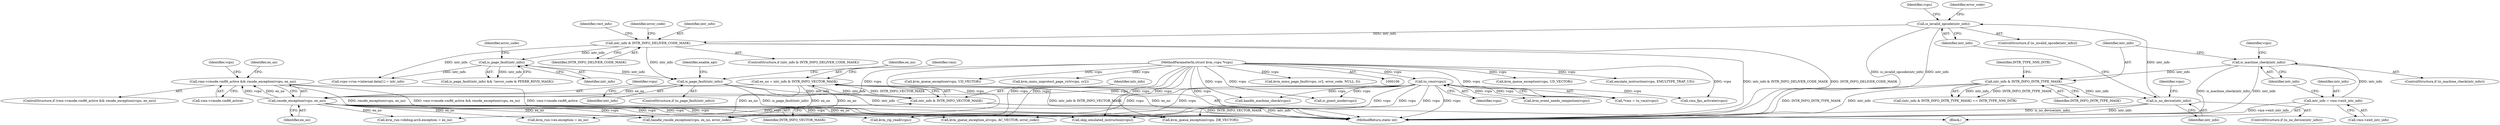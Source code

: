 digraph "0_linux_ef85b67385436ddc1998f45f1d6a210f935b3388@pointer" {
"1000304" [label="(Call,vmx->rmode.vm86_active && rmode_exception(vcpu, ex_no))"];
"1000310" [label="(Call,rmode_exception(vcpu, ex_no))"];
"1000112" [label="(Call,to_vmx(vcpu))"];
"1000107" [label="(MethodParameterIn,struct kvm_vcpu *vcpu)"];
"1000298" [label="(Call,ex_no = intr_info & INTR_INFO_VECTOR_MASK)"];
"1000300" [label="(Call,intr_info & INTR_INFO_VECTOR_MASK)"];
"1000273" [label="(Call,is_page_fault(intr_info))"];
"1000205" [label="(Call,is_page_fault(intr_info))"];
"1000191" [label="(Call,intr_info & INTR_INFO_DELIVER_CODE_MASK)"];
"1000161" [label="(Call,is_invalid_opcode(intr_info))"];
"1000153" [label="(Call,is_no_device(intr_info))"];
"1000146" [label="(Call,intr_info & INTR_INFO_INTR_TYPE_MASK)"];
"1000139" [label="(Call,is_machine_check(intr_info))"];
"1000133" [label="(Call,intr_info = vmx->exit_intr_info)"];
"1000457" [label="(MethodReturn,static int)"];
"1000168" [label="(Call,kvm_queue_exception(vcpu, UD_VECTOR))"];
"1000205" [label="(Call,is_page_fault(intr_info))"];
"1000154" [label="(Identifier,intr_info)"];
"1000142" [label="(Call,handle_machine_check(vcpu))"];
"1000201" [label="(Identifier,vect_info)"];
"1000135" [label="(Call,vmx->exit_intr_info)"];
"1000148" [label="(Identifier,INTR_INFO_INTR_TYPE_MASK)"];
"1000195" [label="(Identifier,error_code)"];
"1000138" [label="(ControlStructure,if (is_machine_check(intr_info)))"];
"1000190" [label="(ControlStructure,if (intr_info & INTR_INFO_DELIVER_CODE_MASK))"];
"1000274" [label="(Identifier,intr_info)"];
"1000315" [label="(Identifier,vcpu)"];
"1000440" [label="(Call,kvm_run->ex.exception = ex_no)"];
"1000112" [label="(Call,to_vmx(vcpu))"];
"1000110" [label="(Call,*vmx = to_vmx(vcpu))"];
"1000175" [label="(Call,emulate_instruction(vcpu, EMULTYPE_TRAP_UD))"];
"1000193" [label="(Identifier,INTR_INFO_DELIVER_CODE_MASK)"];
"1000182" [label="(Call,kvm_queue_exception(vcpu, UD_VECTOR))"];
"1000149" [label="(Identifier,INTR_TYPE_NMI_INTR)"];
"1000302" [label="(Identifier,INTR_INFO_VECTOR_MASK)"];
"1000301" [label="(Identifier,intr_info)"];
"1000298" [label="(Call,ex_no = intr_info & INTR_INFO_VECTOR_MASK)"];
"1000322" [label="(Call,kvm_queue_exception_e(vcpu, AC_VECTOR, error_code))"];
"1000364" [label="(Call,skip_emulated_instruction(vcpu))"];
"1000113" [label="(Identifier,vcpu)"];
"1000139" [label="(Call,is_machine_check(intr_info))"];
"1000307" [label="(Identifier,vmx)"];
"1000311" [label="(Identifier,vcpu)"];
"1000108" [label="(Block,)"];
"1000206" [label="(Identifier,intr_info)"];
"1000166" [label="(Identifier,vcpu)"];
"1000277" [label="(Identifier,enable_ept)"];
"1000152" [label="(ControlStructure,if (is_no_device(intr_info)))"];
"1000192" [label="(Identifier,intr_info)"];
"1000366" [label="(Call,kvm_queue_exception(vcpu, DB_VECTOR))"];
"1000140" [label="(Identifier,intr_info)"];
"1000209" [label="(Identifier,error_code)"];
"1000162" [label="(Identifier,intr_info)"];
"1000145" [label="(Call,(intr_info & INTR_INFO_INTR_TYPE_MASK) == INTR_TYPE_NMI_INTR)"];
"1000299" [label="(Identifier,ex_no)"];
"1000161" [label="(Call,is_invalid_opcode(intr_info))"];
"1000410" [label="(Call,kvm_rip_read(vcpu))"];
"1000288" [label="(Call,kvm_mmu_unprotect_page_virt(vcpu, cr2))"];
"1000305" [label="(Call,vmx->rmode.vm86_active)"];
"1000272" [label="(ControlStructure,if (is_page_fault(intr_info)))"];
"1000204" [label="(Call,is_page_fault(intr_info) && !(error_code & PFERR_RSVD_MASK))"];
"1000153" [label="(Call,is_no_device(intr_info))"];
"1000143" [label="(Identifier,vcpu)"];
"1000107" [label="(MethodParameterIn,struct kvm_vcpu *vcpu)"];
"1000248" [label="(Call,vcpu->run->internal.data[1] = intr_info)"];
"1000424" [label="(Call,kvm_run->debug.arch.exception = ex_no)"];
"1000160" [label="(ControlStructure,if (is_invalid_opcode(intr_info)))"];
"1000165" [label="(Call,is_guest_mode(vcpu))"];
"1000292" [label="(Call,kvm_mmu_page_fault(vcpu, cr2, error_code, NULL, 0))"];
"1000146" [label="(Call,intr_info & INTR_INFO_INTR_TYPE_MASK)"];
"1000319" [label="(Identifier,ex_no)"];
"1000310" [label="(Call,rmode_exception(vcpu, ex_no))"];
"1000156" [label="(Call,vmx_fpu_activate(vcpu))"];
"1000303" [label="(ControlStructure,if (vmx->rmode.vm86_active && rmode_exception(vcpu, ex_no)))"];
"1000304" [label="(Call,vmx->rmode.vm86_active && rmode_exception(vcpu, ex_no))"];
"1000286" [label="(Call,kvm_event_needs_reinjection(vcpu))"];
"1000273" [label="(Call,is_page_fault(intr_info))"];
"1000133" [label="(Call,intr_info = vmx->exit_intr_info)"];
"1000191" [label="(Call,intr_info & INTR_INFO_DELIVER_CODE_MASK)"];
"1000147" [label="(Identifier,intr_info)"];
"1000157" [label="(Identifier,vcpu)"];
"1000134" [label="(Identifier,intr_info)"];
"1000314" [label="(Call,handle_rmode_exception(vcpu, ex_no, error_code))"];
"1000188" [label="(Identifier,error_code)"];
"1000312" [label="(Identifier,ex_no)"];
"1000300" [label="(Call,intr_info & INTR_INFO_VECTOR_MASK)"];
"1000304" -> "1000303"  [label="AST: "];
"1000304" -> "1000305"  [label="CFG: "];
"1000304" -> "1000310"  [label="CFG: "];
"1000305" -> "1000304"  [label="AST: "];
"1000310" -> "1000304"  [label="AST: "];
"1000315" -> "1000304"  [label="CFG: "];
"1000319" -> "1000304"  [label="CFG: "];
"1000304" -> "1000457"  [label="DDG: rmode_exception(vcpu, ex_no)"];
"1000304" -> "1000457"  [label="DDG: vmx->rmode.vm86_active && rmode_exception(vcpu, ex_no)"];
"1000304" -> "1000457"  [label="DDG: vmx->rmode.vm86_active"];
"1000310" -> "1000304"  [label="DDG: vcpu"];
"1000310" -> "1000304"  [label="DDG: ex_no"];
"1000310" -> "1000312"  [label="CFG: "];
"1000311" -> "1000310"  [label="AST: "];
"1000312" -> "1000310"  [label="AST: "];
"1000310" -> "1000457"  [label="DDG: ex_no"];
"1000310" -> "1000457"  [label="DDG: vcpu"];
"1000112" -> "1000310"  [label="DDG: vcpu"];
"1000107" -> "1000310"  [label="DDG: vcpu"];
"1000298" -> "1000310"  [label="DDG: ex_no"];
"1000310" -> "1000314"  [label="DDG: vcpu"];
"1000310" -> "1000314"  [label="DDG: ex_no"];
"1000310" -> "1000322"  [label="DDG: vcpu"];
"1000310" -> "1000364"  [label="DDG: vcpu"];
"1000310" -> "1000366"  [label="DDG: vcpu"];
"1000310" -> "1000410"  [label="DDG: vcpu"];
"1000310" -> "1000424"  [label="DDG: ex_no"];
"1000310" -> "1000440"  [label="DDG: ex_no"];
"1000112" -> "1000110"  [label="AST: "];
"1000112" -> "1000113"  [label="CFG: "];
"1000113" -> "1000112"  [label="AST: "];
"1000110" -> "1000112"  [label="CFG: "];
"1000112" -> "1000457"  [label="DDG: vcpu"];
"1000112" -> "1000110"  [label="DDG: vcpu"];
"1000107" -> "1000112"  [label="DDG: vcpu"];
"1000112" -> "1000142"  [label="DDG: vcpu"];
"1000112" -> "1000156"  [label="DDG: vcpu"];
"1000112" -> "1000165"  [label="DDG: vcpu"];
"1000112" -> "1000286"  [label="DDG: vcpu"];
"1000112" -> "1000314"  [label="DDG: vcpu"];
"1000112" -> "1000322"  [label="DDG: vcpu"];
"1000112" -> "1000364"  [label="DDG: vcpu"];
"1000112" -> "1000366"  [label="DDG: vcpu"];
"1000112" -> "1000410"  [label="DDG: vcpu"];
"1000107" -> "1000106"  [label="AST: "];
"1000107" -> "1000457"  [label="DDG: vcpu"];
"1000107" -> "1000142"  [label="DDG: vcpu"];
"1000107" -> "1000156"  [label="DDG: vcpu"];
"1000107" -> "1000165"  [label="DDG: vcpu"];
"1000107" -> "1000168"  [label="DDG: vcpu"];
"1000107" -> "1000175"  [label="DDG: vcpu"];
"1000107" -> "1000182"  [label="DDG: vcpu"];
"1000107" -> "1000286"  [label="DDG: vcpu"];
"1000107" -> "1000288"  [label="DDG: vcpu"];
"1000107" -> "1000292"  [label="DDG: vcpu"];
"1000107" -> "1000314"  [label="DDG: vcpu"];
"1000107" -> "1000322"  [label="DDG: vcpu"];
"1000107" -> "1000364"  [label="DDG: vcpu"];
"1000107" -> "1000366"  [label="DDG: vcpu"];
"1000107" -> "1000410"  [label="DDG: vcpu"];
"1000298" -> "1000108"  [label="AST: "];
"1000298" -> "1000300"  [label="CFG: "];
"1000299" -> "1000298"  [label="AST: "];
"1000300" -> "1000298"  [label="AST: "];
"1000307" -> "1000298"  [label="CFG: "];
"1000298" -> "1000457"  [label="DDG: ex_no"];
"1000298" -> "1000457"  [label="DDG: intr_info & INTR_INFO_VECTOR_MASK"];
"1000300" -> "1000298"  [label="DDG: intr_info"];
"1000300" -> "1000298"  [label="DDG: INTR_INFO_VECTOR_MASK"];
"1000298" -> "1000314"  [label="DDG: ex_no"];
"1000298" -> "1000424"  [label="DDG: ex_no"];
"1000298" -> "1000440"  [label="DDG: ex_no"];
"1000300" -> "1000302"  [label="CFG: "];
"1000301" -> "1000300"  [label="AST: "];
"1000302" -> "1000300"  [label="AST: "];
"1000300" -> "1000457"  [label="DDG: intr_info"];
"1000300" -> "1000457"  [label="DDG: INTR_INFO_VECTOR_MASK"];
"1000273" -> "1000300"  [label="DDG: intr_info"];
"1000273" -> "1000272"  [label="AST: "];
"1000273" -> "1000274"  [label="CFG: "];
"1000274" -> "1000273"  [label="AST: "];
"1000277" -> "1000273"  [label="CFG: "];
"1000299" -> "1000273"  [label="CFG: "];
"1000273" -> "1000457"  [label="DDG: intr_info"];
"1000273" -> "1000457"  [label="DDG: is_page_fault(intr_info)"];
"1000205" -> "1000273"  [label="DDG: intr_info"];
"1000191" -> "1000273"  [label="DDG: intr_info"];
"1000205" -> "1000204"  [label="AST: "];
"1000205" -> "1000206"  [label="CFG: "];
"1000206" -> "1000205"  [label="AST: "];
"1000209" -> "1000205"  [label="CFG: "];
"1000204" -> "1000205"  [label="CFG: "];
"1000205" -> "1000204"  [label="DDG: intr_info"];
"1000191" -> "1000205"  [label="DDG: intr_info"];
"1000205" -> "1000248"  [label="DDG: intr_info"];
"1000191" -> "1000190"  [label="AST: "];
"1000191" -> "1000193"  [label="CFG: "];
"1000192" -> "1000191"  [label="AST: "];
"1000193" -> "1000191"  [label="AST: "];
"1000195" -> "1000191"  [label="CFG: "];
"1000201" -> "1000191"  [label="CFG: "];
"1000191" -> "1000457"  [label="DDG: intr_info & INTR_INFO_DELIVER_CODE_MASK"];
"1000191" -> "1000457"  [label="DDG: INTR_INFO_DELIVER_CODE_MASK"];
"1000161" -> "1000191"  [label="DDG: intr_info"];
"1000191" -> "1000248"  [label="DDG: intr_info"];
"1000161" -> "1000160"  [label="AST: "];
"1000161" -> "1000162"  [label="CFG: "];
"1000162" -> "1000161"  [label="AST: "];
"1000166" -> "1000161"  [label="CFG: "];
"1000188" -> "1000161"  [label="CFG: "];
"1000161" -> "1000457"  [label="DDG: intr_info"];
"1000161" -> "1000457"  [label="DDG: is_invalid_opcode(intr_info)"];
"1000153" -> "1000161"  [label="DDG: intr_info"];
"1000153" -> "1000152"  [label="AST: "];
"1000153" -> "1000154"  [label="CFG: "];
"1000154" -> "1000153"  [label="AST: "];
"1000157" -> "1000153"  [label="CFG: "];
"1000162" -> "1000153"  [label="CFG: "];
"1000153" -> "1000457"  [label="DDG: is_no_device(intr_info)"];
"1000153" -> "1000457"  [label="DDG: intr_info"];
"1000146" -> "1000153"  [label="DDG: intr_info"];
"1000146" -> "1000145"  [label="AST: "];
"1000146" -> "1000148"  [label="CFG: "];
"1000147" -> "1000146"  [label="AST: "];
"1000148" -> "1000146"  [label="AST: "];
"1000149" -> "1000146"  [label="CFG: "];
"1000146" -> "1000457"  [label="DDG: INTR_INFO_INTR_TYPE_MASK"];
"1000146" -> "1000457"  [label="DDG: intr_info"];
"1000146" -> "1000145"  [label="DDG: intr_info"];
"1000146" -> "1000145"  [label="DDG: INTR_INFO_INTR_TYPE_MASK"];
"1000139" -> "1000146"  [label="DDG: intr_info"];
"1000139" -> "1000138"  [label="AST: "];
"1000139" -> "1000140"  [label="CFG: "];
"1000140" -> "1000139"  [label="AST: "];
"1000143" -> "1000139"  [label="CFG: "];
"1000147" -> "1000139"  [label="CFG: "];
"1000139" -> "1000457"  [label="DDG: is_machine_check(intr_info)"];
"1000139" -> "1000457"  [label="DDG: intr_info"];
"1000133" -> "1000139"  [label="DDG: intr_info"];
"1000133" -> "1000108"  [label="AST: "];
"1000133" -> "1000135"  [label="CFG: "];
"1000134" -> "1000133"  [label="AST: "];
"1000135" -> "1000133"  [label="AST: "];
"1000140" -> "1000133"  [label="CFG: "];
"1000133" -> "1000457"  [label="DDG: vmx->exit_intr_info"];
}
